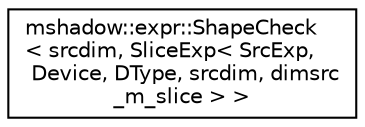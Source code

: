 digraph "Graphical Class Hierarchy"
{
 // LATEX_PDF_SIZE
  edge [fontname="Helvetica",fontsize="10",labelfontname="Helvetica",labelfontsize="10"];
  node [fontname="Helvetica",fontsize="10",shape=record];
  rankdir="LR";
  Node0 [label="mshadow::expr::ShapeCheck\l\< srcdim, SliceExp\< SrcExp,\l Device, DType, srcdim, dimsrc\l_m_slice \> \>",height=0.2,width=0.4,color="black", fillcolor="white", style="filled",URL="$structmshadow_1_1expr_1_1ShapeCheck_3_01srcdim_00_01SliceExp_3_01SrcExp_00_01Device_00_01DType_09942f2b7d4b89af110ba1781169fc59f.html",tooltip=" "];
}
